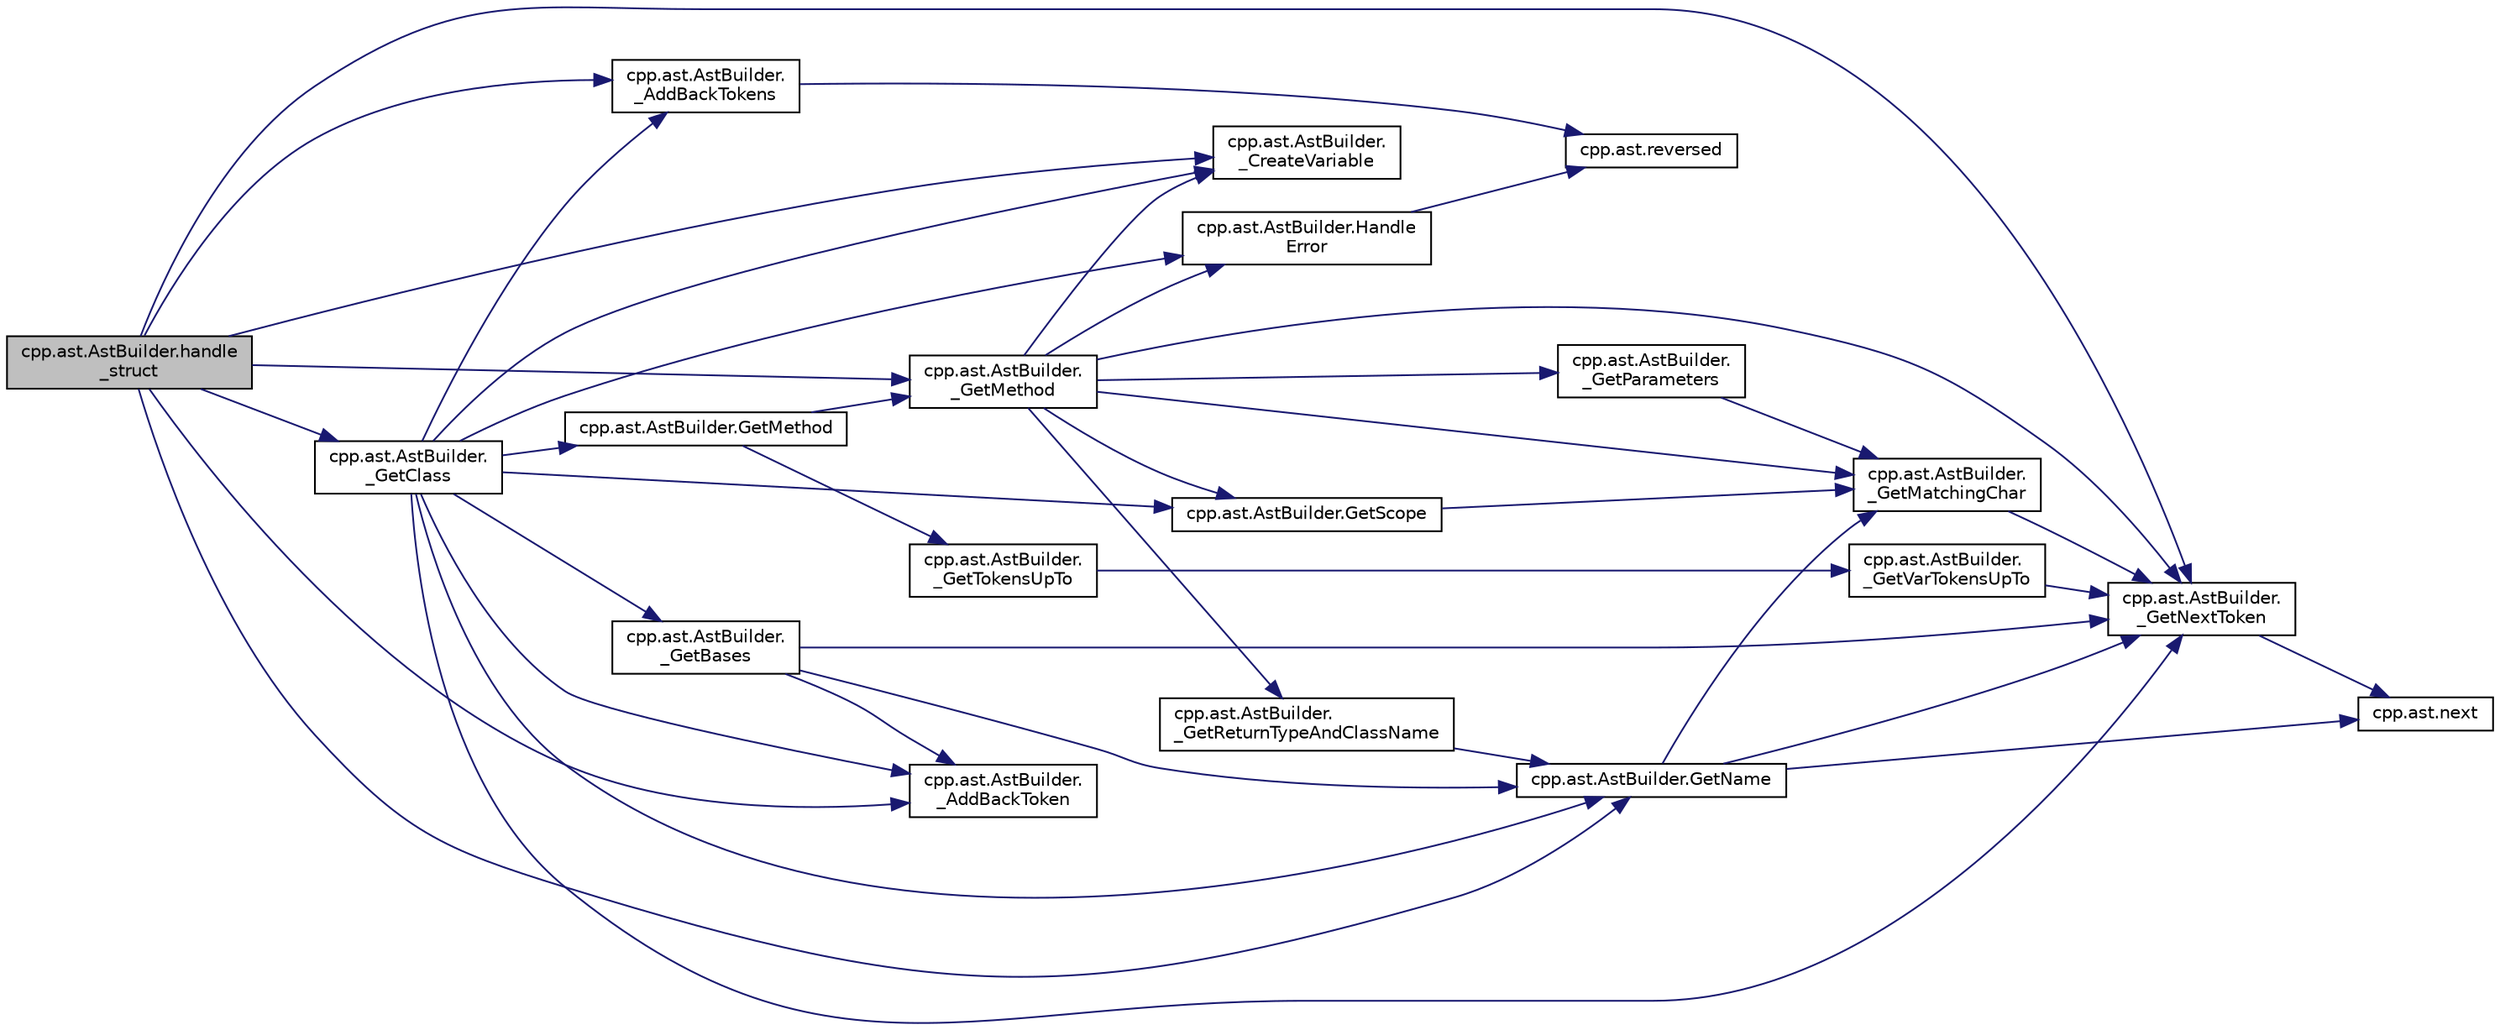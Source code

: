 digraph "cpp.ast.AstBuilder.handle_struct"
{
  edge [fontname="Helvetica",fontsize="10",labelfontname="Helvetica",labelfontsize="10"];
  node [fontname="Helvetica",fontsize="10",shape=record];
  rankdir="LR";
  Node460 [label="cpp.ast.AstBuilder.handle\l_struct",height=0.2,width=0.4,color="black", fillcolor="grey75", style="filled", fontcolor="black"];
  Node460 -> Node461 [color="midnightblue",fontsize="10",style="solid",fontname="Helvetica"];
  Node461 [label="cpp.ast.AstBuilder.GetName",height=0.2,width=0.4,color="black", fillcolor="white", style="filled",URL="$d9/dc3/classcpp_1_1ast_1_1_ast_builder.html#a327957c4228325fc5f64821b047bdc6f"];
  Node461 -> Node462 [color="midnightblue",fontsize="10",style="solid",fontname="Helvetica"];
  Node462 [label="cpp.ast.AstBuilder.\l_GetNextToken",height=0.2,width=0.4,color="black", fillcolor="white", style="filled",URL="$d9/dc3/classcpp_1_1ast_1_1_ast_builder.html#ac22b5683a8f1a86a49751d6d0bcd4b84"];
  Node462 -> Node463 [color="midnightblue",fontsize="10",style="solid",fontname="Helvetica"];
  Node463 [label="cpp.ast.next",height=0.2,width=0.4,color="black", fillcolor="white", style="filled",URL="$d2/d9c/namespacecpp_1_1ast.html#a39ad8261fef5e0a7c1c17c510541b66f"];
  Node461 -> Node463 [color="midnightblue",fontsize="10",style="solid",fontname="Helvetica"];
  Node461 -> Node464 [color="midnightblue",fontsize="10",style="solid",fontname="Helvetica"];
  Node464 [label="cpp.ast.AstBuilder.\l_GetMatchingChar",height=0.2,width=0.4,color="black", fillcolor="white", style="filled",URL="$d9/dc3/classcpp_1_1ast_1_1_ast_builder.html#a30936331903fe395451f8ed8ea2c26ba"];
  Node464 -> Node462 [color="midnightblue",fontsize="10",style="solid",fontname="Helvetica"];
  Node460 -> Node462 [color="midnightblue",fontsize="10",style="solid",fontname="Helvetica"];
  Node460 -> Node465 [color="midnightblue",fontsize="10",style="solid",fontname="Helvetica"];
  Node465 [label="cpp.ast.AstBuilder.\l_GetMethod",height=0.2,width=0.4,color="black", fillcolor="white", style="filled",URL="$d9/dc3/classcpp_1_1ast_1_1_ast_builder.html#ad1d43eb0d4bdc6be1a9d7ff86c54bd66"];
  Node465 -> Node462 [color="midnightblue",fontsize="10",style="solid",fontname="Helvetica"];
  Node465 -> Node464 [color="midnightblue",fontsize="10",style="solid",fontname="Helvetica"];
  Node465 -> Node466 [color="midnightblue",fontsize="10",style="solid",fontname="Helvetica"];
  Node466 [label="cpp.ast.AstBuilder.\l_GetParameters",height=0.2,width=0.4,color="black", fillcolor="white", style="filled",URL="$d9/dc3/classcpp_1_1ast_1_1_ast_builder.html#a89bbfbdcc6d029629f304aa9b643faf3"];
  Node466 -> Node464 [color="midnightblue",fontsize="10",style="solid",fontname="Helvetica"];
  Node465 -> Node467 [color="midnightblue",fontsize="10",style="solid",fontname="Helvetica"];
  Node467 [label="cpp.ast.AstBuilder.Handle\lError",height=0.2,width=0.4,color="black", fillcolor="white", style="filled",URL="$d9/dc3/classcpp_1_1ast_1_1_ast_builder.html#a3e610662018d674f6c57ef19254cc470"];
  Node467 -> Node468 [color="midnightblue",fontsize="10",style="solid",fontname="Helvetica"];
  Node468 [label="cpp.ast.reversed",height=0.2,width=0.4,color="black", fillcolor="white", style="filled",URL="$d2/d9c/namespacecpp_1_1ast.html#a0b1c00fd4aaa476b10de6b3a2550f39f"];
  Node465 -> Node469 [color="midnightblue",fontsize="10",style="solid",fontname="Helvetica"];
  Node469 [label="cpp.ast.AstBuilder.\l_CreateVariable",height=0.2,width=0.4,color="black", fillcolor="white", style="filled",URL="$d9/dc3/classcpp_1_1ast_1_1_ast_builder.html#aed483f6f87068092d41c7b612553b330"];
  Node465 -> Node470 [color="midnightblue",fontsize="10",style="solid",fontname="Helvetica"];
  Node470 [label="cpp.ast.AstBuilder.GetScope",height=0.2,width=0.4,color="black", fillcolor="white", style="filled",URL="$d9/dc3/classcpp_1_1ast_1_1_ast_builder.html#add6826421ce64546a7dbb9b2e699a4d4"];
  Node470 -> Node464 [color="midnightblue",fontsize="10",style="solid",fontname="Helvetica"];
  Node465 -> Node471 [color="midnightblue",fontsize="10",style="solid",fontname="Helvetica"];
  Node471 [label="cpp.ast.AstBuilder.\l_GetReturnTypeAndClassName",height=0.2,width=0.4,color="black", fillcolor="white", style="filled",URL="$d9/dc3/classcpp_1_1ast_1_1_ast_builder.html#abef1c7f48a562a67507bd7ed6f822710"];
  Node471 -> Node461 [color="midnightblue",fontsize="10",style="solid",fontname="Helvetica"];
  Node460 -> Node469 [color="midnightblue",fontsize="10",style="solid",fontname="Helvetica"];
  Node460 -> Node472 [color="midnightblue",fontsize="10",style="solid",fontname="Helvetica"];
  Node472 [label="cpp.ast.AstBuilder.\l_AddBackTokens",height=0.2,width=0.4,color="black", fillcolor="white", style="filled",URL="$d9/dc3/classcpp_1_1ast_1_1_ast_builder.html#aa148966c6578f4560a4164db33df0fcf"];
  Node472 -> Node468 [color="midnightblue",fontsize="10",style="solid",fontname="Helvetica"];
  Node460 -> Node473 [color="midnightblue",fontsize="10",style="solid",fontname="Helvetica"];
  Node473 [label="cpp.ast.AstBuilder.\l_AddBackToken",height=0.2,width=0.4,color="black", fillcolor="white", style="filled",URL="$d9/dc3/classcpp_1_1ast_1_1_ast_builder.html#a264b4e18c07863c4dae117fe623a0fb2"];
  Node460 -> Node474 [color="midnightblue",fontsize="10",style="solid",fontname="Helvetica"];
  Node474 [label="cpp.ast.AstBuilder.\l_GetClass",height=0.2,width=0.4,color="black", fillcolor="white", style="filled",URL="$d9/dc3/classcpp_1_1ast_1_1_ast_builder.html#af5670e1181b5af00bce0acc0dd9d0da7"];
  Node474 -> Node462 [color="midnightblue",fontsize="10",style="solid",fontname="Helvetica"];
  Node474 -> Node473 [color="midnightblue",fontsize="10",style="solid",fontname="Helvetica"];
  Node474 -> Node472 [color="midnightblue",fontsize="10",style="solid",fontname="Helvetica"];
  Node474 -> Node461 [color="midnightblue",fontsize="10",style="solid",fontname="Helvetica"];
  Node474 -> Node469 [color="midnightblue",fontsize="10",style="solid",fontname="Helvetica"];
  Node474 -> Node475 [color="midnightblue",fontsize="10",style="solid",fontname="Helvetica"];
  Node475 [label="cpp.ast.AstBuilder.GetMethod",height=0.2,width=0.4,color="black", fillcolor="white", style="filled",URL="$d9/dc3/classcpp_1_1ast_1_1_ast_builder.html#af22fb880867876144d20818391ad267a"];
  Node475 -> Node476 [color="midnightblue",fontsize="10",style="solid",fontname="Helvetica"];
  Node476 [label="cpp.ast.AstBuilder.\l_GetTokensUpTo",height=0.2,width=0.4,color="black", fillcolor="white", style="filled",URL="$d9/dc3/classcpp_1_1ast_1_1_ast_builder.html#a93e70a799351e5c40f07efb218889b31"];
  Node476 -> Node477 [color="midnightblue",fontsize="10",style="solid",fontname="Helvetica"];
  Node477 [label="cpp.ast.AstBuilder.\l_GetVarTokensUpTo",height=0.2,width=0.4,color="black", fillcolor="white", style="filled",URL="$d9/dc3/classcpp_1_1ast_1_1_ast_builder.html#a0b5b10f2608ba3e8851fbd65d51b1f22"];
  Node477 -> Node462 [color="midnightblue",fontsize="10",style="solid",fontname="Helvetica"];
  Node475 -> Node465 [color="midnightblue",fontsize="10",style="solid",fontname="Helvetica"];
  Node474 -> Node478 [color="midnightblue",fontsize="10",style="solid",fontname="Helvetica"];
  Node478 [label="cpp.ast.AstBuilder.\l_GetBases",height=0.2,width=0.4,color="black", fillcolor="white", style="filled",URL="$d9/dc3/classcpp_1_1ast_1_1_ast_builder.html#a5682851612e95587469f0c6d29d87e01"];
  Node478 -> Node462 [color="midnightblue",fontsize="10",style="solid",fontname="Helvetica"];
  Node478 -> Node473 [color="midnightblue",fontsize="10",style="solid",fontname="Helvetica"];
  Node478 -> Node461 [color="midnightblue",fontsize="10",style="solid",fontname="Helvetica"];
  Node474 -> Node470 [color="midnightblue",fontsize="10",style="solid",fontname="Helvetica"];
  Node474 -> Node467 [color="midnightblue",fontsize="10",style="solid",fontname="Helvetica"];
}
